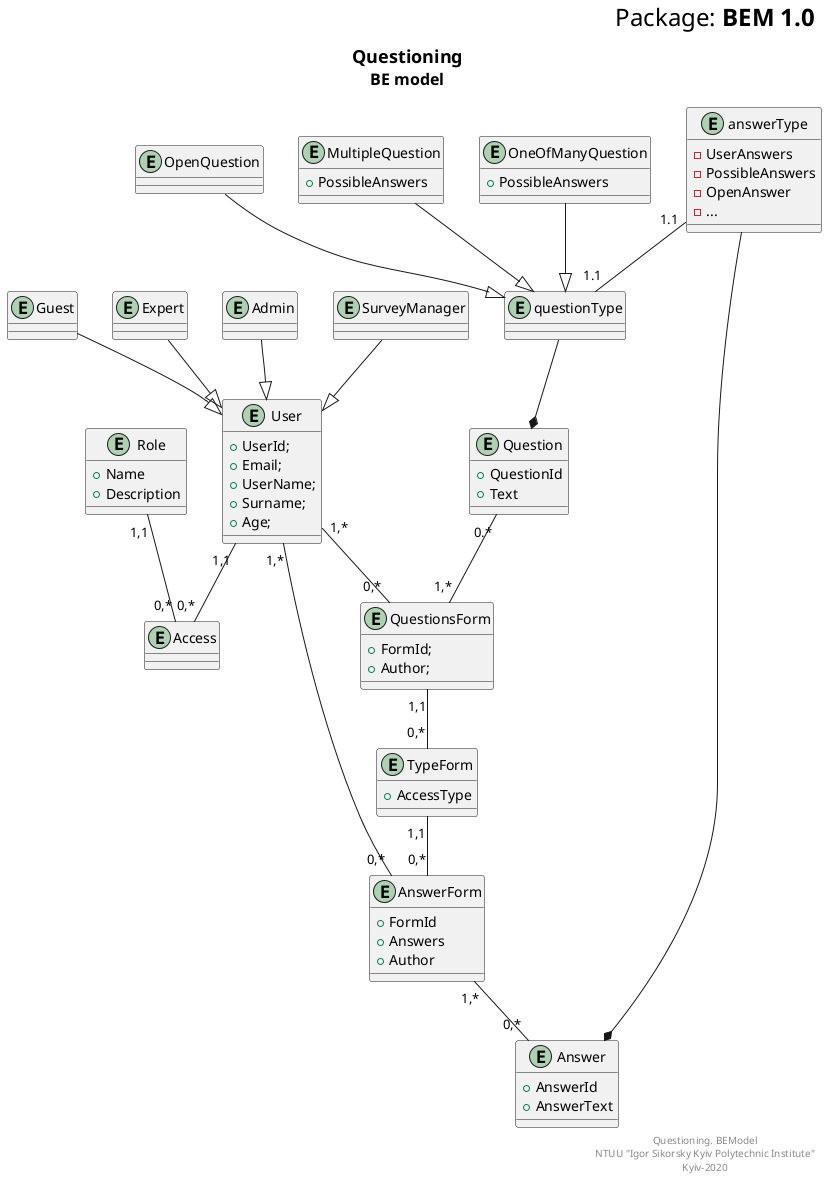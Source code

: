 @startuml
right header
<font size=24 color=black>Package: <b>BEM 1.0
end header

title
<font size=18 color=black>Questioning
<font size=16 color=black>BE model
end title


entity User {
    + UserId;
    + Email;
    + UserName;
    + Surname;
    + Age;
}

entity Guest
entity Expert
entity Admin
entity SurveyManager

entity Access
entity Role {
 + Name
 + Description
}

Role "1,1"--"0,*" Access

User "1,1"--"0,*" Access

Admin --|> User
Expert --|> User
Guest --|> User
SurveyManager --|> User



entity QuestionsForm{
 + FormId;
 + Author;
}

entity TypeForm {
 + AccessType
}





entity Question {
+ QuestionId
+ Text
}

entity questionType

entity OneOfManyQuestion {
+ PossibleAnswers
}

entity OpenQuestion 

entity MultipleQuestion {
+ PossibleAnswers
}

MultipleQuestion --|> questionType
OpenQuestion --|> questionType
OneOfManyQuestion --|> questionType

questionType --* Question




Question  "0.*"--"1,*" QuestionsForm
QuestionsForm "1,1"--"0,*" TypeForm






entity AnswerForm {
 + FormId
 + Answers
 + Author
}



entity Answer {
 + AnswerId
 + AnswerText
}

entity answerType{
 - UserAnswers
 - PossibleAnswers 
 - OpenAnswer 
 - ...
}

answerType "1.1"--"1.1" questionType
TypeForm "1,1"--"0,*" AnswerForm

answerType --* Answer

AnswerForm "1,*"--"0,*" Answer



User "1,*"--"0,*" AnswerForm
User "1,*"--"0,*" QuestionsForm

right footer
Questioning. BEModel
NTUU "Igor Sikorsky Kyiv Polytechnic Institute"
Kyiv-2020
end footer
@enduml
